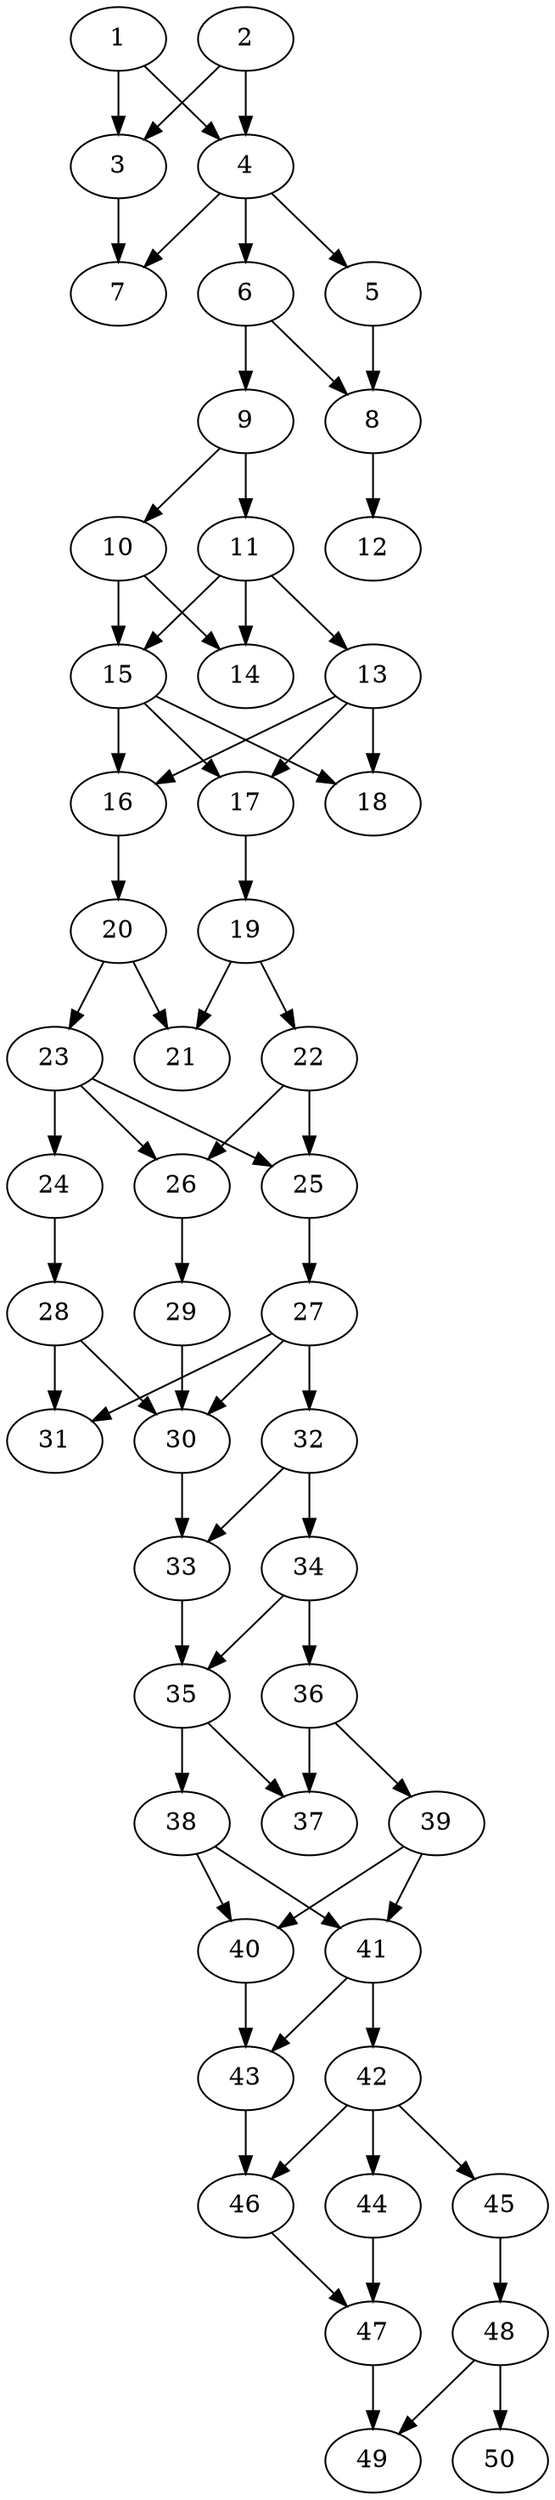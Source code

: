 // DAG automatically generated by daggen at Thu Oct  3 14:07:57 2019
// ./daggen --dot -n 50 --ccr 0.5 --fat 0.3 --regular 0.9 --density 0.7 --mindata 5242880 --maxdata 52428800 
digraph G {
  1 [size="30423040", alpha="0.20", expect_size="15211520"] 
  1 -> 3 [size ="15211520"]
  1 -> 4 [size ="15211520"]
  2 [size="14151680", alpha="0.08", expect_size="7075840"] 
  2 -> 3 [size ="7075840"]
  2 -> 4 [size ="7075840"]
  3 [size="85473280", alpha="0.11", expect_size="42736640"] 
  3 -> 7 [size ="42736640"]
  4 [size="29235200", alpha="0.01", expect_size="14617600"] 
  4 -> 5 [size ="14617600"]
  4 -> 6 [size ="14617600"]
  4 -> 7 [size ="14617600"]
  5 [size="40433664", alpha="0.07", expect_size="20216832"] 
  5 -> 8 [size ="20216832"]
  6 [size="27461632", alpha="0.00", expect_size="13730816"] 
  6 -> 8 [size ="13730816"]
  6 -> 9 [size ="13730816"]
  7 [size="60876800", alpha="0.13", expect_size="30438400"] 
  8 [size="46354432", alpha="0.02", expect_size="23177216"] 
  8 -> 12 [size ="23177216"]
  9 [size="50573312", alpha="0.07", expect_size="25286656"] 
  9 -> 10 [size ="25286656"]
  9 -> 11 [size ="25286656"]
  10 [size="72466432", alpha="0.14", expect_size="36233216"] 
  10 -> 14 [size ="36233216"]
  10 -> 15 [size ="36233216"]
  11 [size="96794624", alpha="0.03", expect_size="48397312"] 
  11 -> 13 [size ="48397312"]
  11 -> 14 [size ="48397312"]
  11 -> 15 [size ="48397312"]
  12 [size="95223808", alpha="0.09", expect_size="47611904"] 
  13 [size="36780032", alpha="0.08", expect_size="18390016"] 
  13 -> 16 [size ="18390016"]
  13 -> 17 [size ="18390016"]
  13 -> 18 [size ="18390016"]
  14 [size="90726400", alpha="0.18", expect_size="45363200"] 
  15 [size="95586304", alpha="0.05", expect_size="47793152"] 
  15 -> 16 [size ="47793152"]
  15 -> 17 [size ="47793152"]
  15 -> 18 [size ="47793152"]
  16 [size="36450304", alpha="0.06", expect_size="18225152"] 
  16 -> 20 [size ="18225152"]
  17 [size="37349376", alpha="0.04", expect_size="18674688"] 
  17 -> 19 [size ="18674688"]
  18 [size="100139008", alpha="0.20", expect_size="50069504"] 
  19 [size="14417920", alpha="0.11", expect_size="7208960"] 
  19 -> 21 [size ="7208960"]
  19 -> 22 [size ="7208960"]
  20 [size="47593472", alpha="0.12", expect_size="23796736"] 
  20 -> 21 [size ="23796736"]
  20 -> 23 [size ="23796736"]
  21 [size="17405952", alpha="0.18", expect_size="8702976"] 
  22 [size="30705664", alpha="0.05", expect_size="15352832"] 
  22 -> 25 [size ="15352832"]
  22 -> 26 [size ="15352832"]
  23 [size="71430144", alpha="0.08", expect_size="35715072"] 
  23 -> 24 [size ="35715072"]
  23 -> 25 [size ="35715072"]
  23 -> 26 [size ="35715072"]
  24 [size="14231552", alpha="0.14", expect_size="7115776"] 
  24 -> 28 [size ="7115776"]
  25 [size="99647488", alpha="0.07", expect_size="49823744"] 
  25 -> 27 [size ="49823744"]
  26 [size="26724352", alpha="0.04", expect_size="13362176"] 
  26 -> 29 [size ="13362176"]
  27 [size="54767616", alpha="0.11", expect_size="27383808"] 
  27 -> 30 [size ="27383808"]
  27 -> 31 [size ="27383808"]
  27 -> 32 [size ="27383808"]
  28 [size="74391552", alpha="0.06", expect_size="37195776"] 
  28 -> 30 [size ="37195776"]
  28 -> 31 [size ="37195776"]
  29 [size="72929280", alpha="0.09", expect_size="36464640"] 
  29 -> 30 [size ="36464640"]
  30 [size="28901376", alpha="0.06", expect_size="14450688"] 
  30 -> 33 [size ="14450688"]
  31 [size="87502848", alpha="0.01", expect_size="43751424"] 
  32 [size="79931392", alpha="0.13", expect_size="39965696"] 
  32 -> 33 [size ="39965696"]
  32 -> 34 [size ="39965696"]
  33 [size="104226816", alpha="0.12", expect_size="52113408"] 
  33 -> 35 [size ="52113408"]
  34 [size="46632960", alpha="0.07", expect_size="23316480"] 
  34 -> 35 [size ="23316480"]
  34 -> 36 [size ="23316480"]
  35 [size="20271104", alpha="0.00", expect_size="10135552"] 
  35 -> 37 [size ="10135552"]
  35 -> 38 [size ="10135552"]
  36 [size="55093248", alpha="0.19", expect_size="27546624"] 
  36 -> 37 [size ="27546624"]
  36 -> 39 [size ="27546624"]
  37 [size="73703424", alpha="0.04", expect_size="36851712"] 
  38 [size="32120832", alpha="0.07", expect_size="16060416"] 
  38 -> 40 [size ="16060416"]
  38 -> 41 [size ="16060416"]
  39 [size="60588032", alpha="0.12", expect_size="30294016"] 
  39 -> 40 [size ="30294016"]
  39 -> 41 [size ="30294016"]
  40 [size="104824832", alpha="0.04", expect_size="52412416"] 
  40 -> 43 [size ="52412416"]
  41 [size="38068224", alpha="0.18", expect_size="19034112"] 
  41 -> 42 [size ="19034112"]
  41 -> 43 [size ="19034112"]
  42 [size="40998912", alpha="0.16", expect_size="20499456"] 
  42 -> 44 [size ="20499456"]
  42 -> 45 [size ="20499456"]
  42 -> 46 [size ="20499456"]
  43 [size="103985152", alpha="0.06", expect_size="51992576"] 
  43 -> 46 [size ="51992576"]
  44 [size="64579584", alpha="0.18", expect_size="32289792"] 
  44 -> 47 [size ="32289792"]
  45 [size="97392640", alpha="0.09", expect_size="48696320"] 
  45 -> 48 [size ="48696320"]
  46 [size="98787328", alpha="0.03", expect_size="49393664"] 
  46 -> 47 [size ="49393664"]
  47 [size="94724096", alpha="0.06", expect_size="47362048"] 
  47 -> 49 [size ="47362048"]
  48 [size="17696768", alpha="0.03", expect_size="8848384"] 
  48 -> 49 [size ="8848384"]
  48 -> 50 [size ="8848384"]
  49 [size="51730432", alpha="0.13", expect_size="25865216"] 
  50 [size="12015616", alpha="0.07", expect_size="6007808"] 
}
